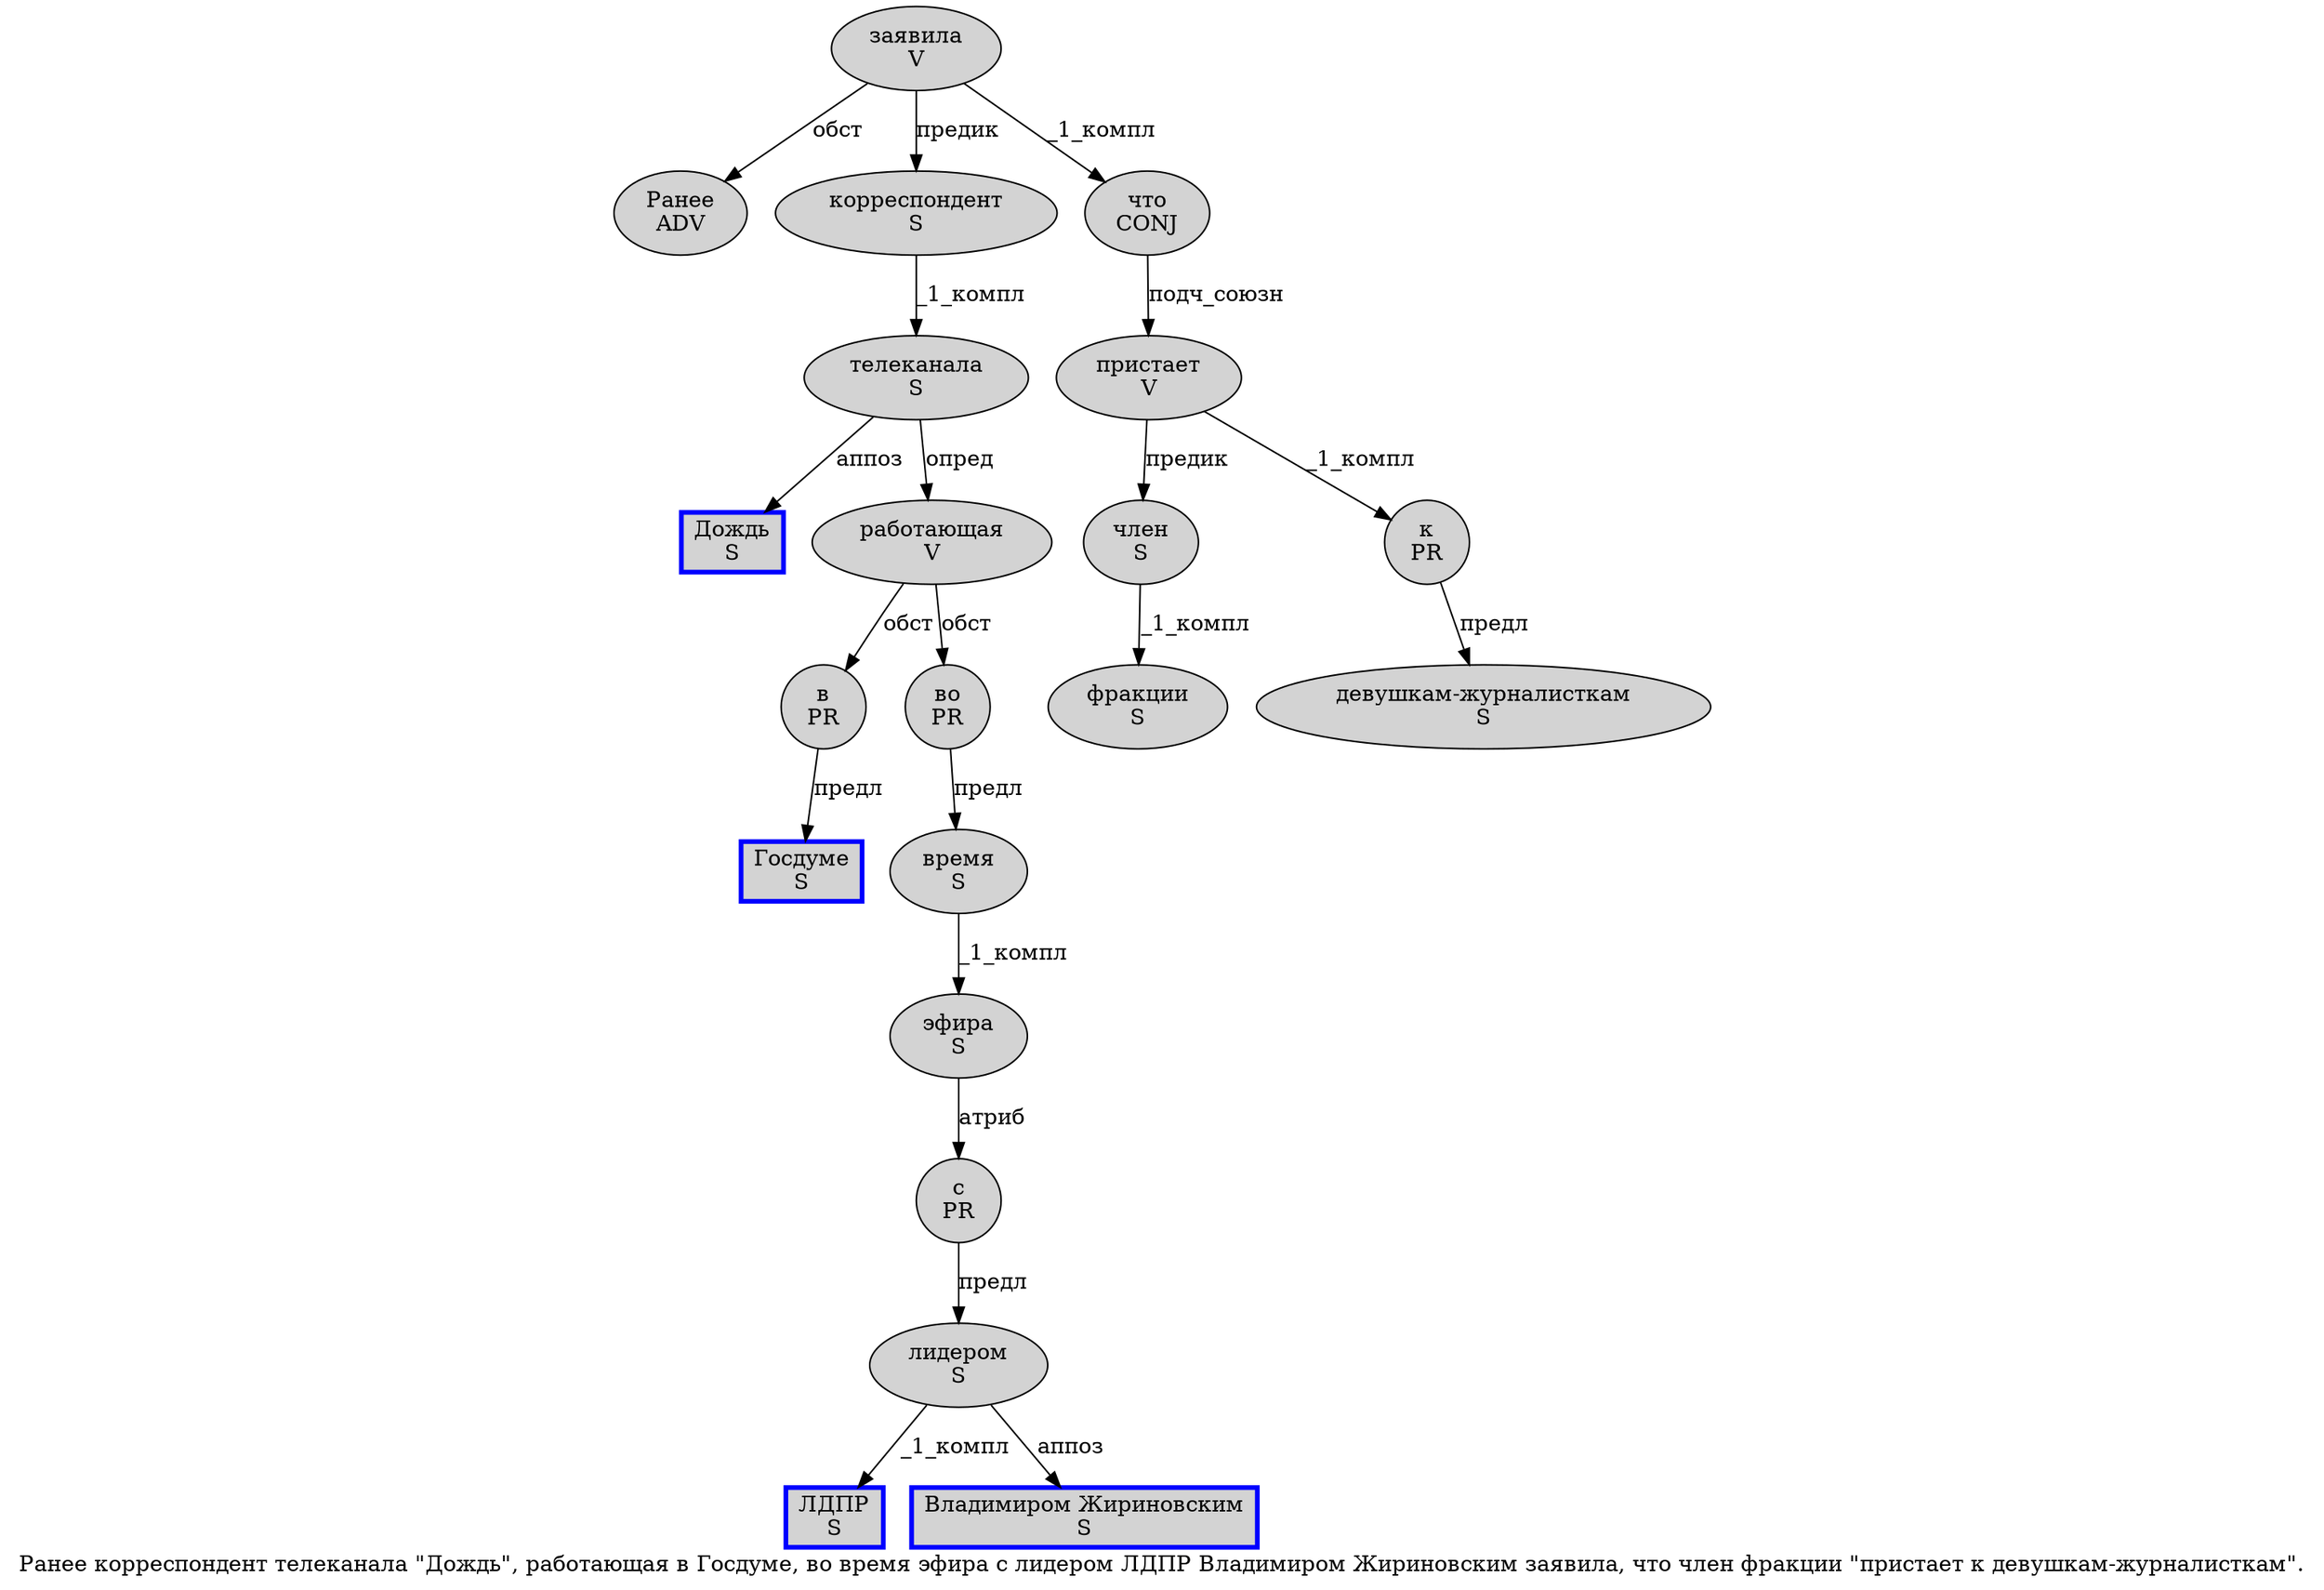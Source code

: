 digraph SENTENCE_107 {
	graph [label="Ранее корреспондент телеканала \"Дождь\", работающая в Госдуме, во время эфира с лидером ЛДПР Владимиром Жириновским заявила, что член фракции \"пристает к девушкам-журналисткам\"."]
	node [style=filled]
		0 [label="Ранее
ADV" color="" fillcolor=lightgray penwidth=1 shape=ellipse]
		1 [label="корреспондент
S" color="" fillcolor=lightgray penwidth=1 shape=ellipse]
		2 [label="телеканала
S" color="" fillcolor=lightgray penwidth=1 shape=ellipse]
		4 [label="Дождь
S" color=blue fillcolor=lightgray penwidth=3 shape=box]
		7 [label="работающая
V" color="" fillcolor=lightgray penwidth=1 shape=ellipse]
		8 [label="в
PR" color="" fillcolor=lightgray penwidth=1 shape=ellipse]
		9 [label="Госдуме
S" color=blue fillcolor=lightgray penwidth=3 shape=box]
		11 [label="во
PR" color="" fillcolor=lightgray penwidth=1 shape=ellipse]
		12 [label="время
S" color="" fillcolor=lightgray penwidth=1 shape=ellipse]
		13 [label="эфира
S" color="" fillcolor=lightgray penwidth=1 shape=ellipse]
		14 [label="с
PR" color="" fillcolor=lightgray penwidth=1 shape=ellipse]
		15 [label="лидером
S" color="" fillcolor=lightgray penwidth=1 shape=ellipse]
		16 [label="ЛДПР
S" color=blue fillcolor=lightgray penwidth=3 shape=box]
		17 [label="Владимиром Жириновским
S" color=blue fillcolor=lightgray penwidth=3 shape=box]
		18 [label="заявила
V" color="" fillcolor=lightgray penwidth=1 shape=ellipse]
		20 [label="что
CONJ" color="" fillcolor=lightgray penwidth=1 shape=ellipse]
		21 [label="член
S" color="" fillcolor=lightgray penwidth=1 shape=ellipse]
		22 [label="фракции
S" color="" fillcolor=lightgray penwidth=1 shape=ellipse]
		24 [label="пристает
V" color="" fillcolor=lightgray penwidth=1 shape=ellipse]
		25 [label="к
PR" color="" fillcolor=lightgray penwidth=1 shape=ellipse]
		26 [label="девушкам-журналисткам
S" color="" fillcolor=lightgray penwidth=1 shape=ellipse]
			21 -> 22 [label="_1_компл"]
			8 -> 9 [label="предл"]
			1 -> 2 [label="_1_компл"]
			15 -> 16 [label="_1_компл"]
			15 -> 17 [label="аппоз"]
			18 -> 0 [label="обст"]
			18 -> 1 [label="предик"]
			18 -> 20 [label="_1_компл"]
			25 -> 26 [label="предл"]
			12 -> 13 [label="_1_компл"]
			2 -> 4 [label="аппоз"]
			2 -> 7 [label="опред"]
			20 -> 24 [label="подч_союзн"]
			14 -> 15 [label="предл"]
			24 -> 21 [label="предик"]
			24 -> 25 [label="_1_компл"]
			11 -> 12 [label="предл"]
			7 -> 8 [label="обст"]
			7 -> 11 [label="обст"]
			13 -> 14 [label="атриб"]
}